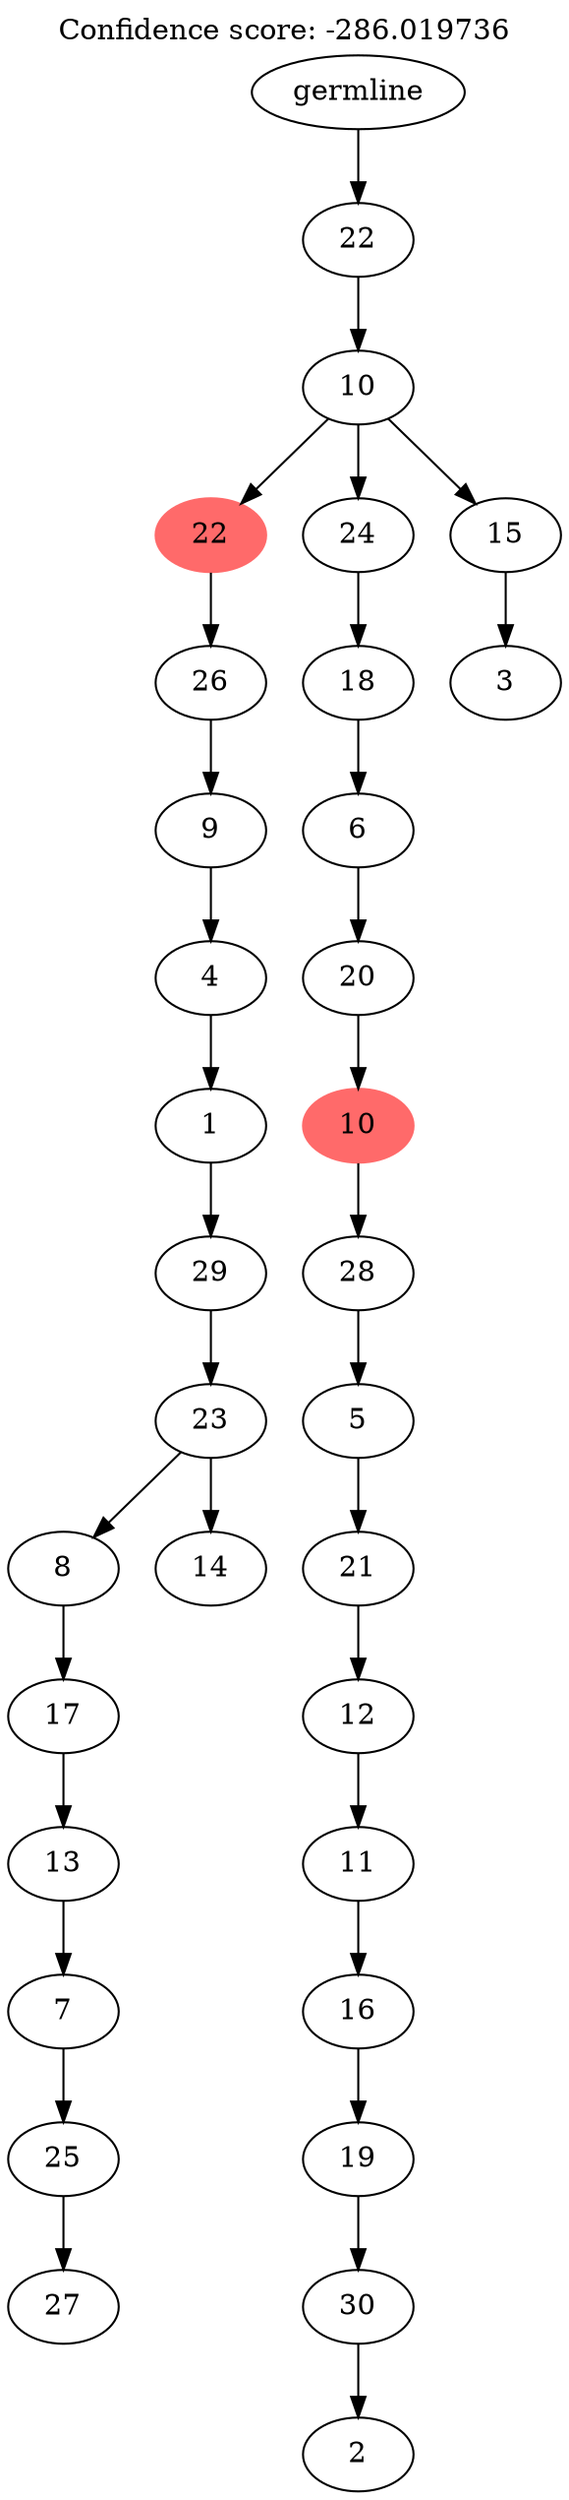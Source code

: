 digraph g {
	"31" -> "32";
	"32" [label="27"];
	"30" -> "31";
	"31" [label="25"];
	"29" -> "30";
	"30" [label="7"];
	"28" -> "29";
	"29" [label="13"];
	"27" -> "28";
	"28" [label="17"];
	"25" -> "26";
	"26" [label="14"];
	"25" -> "27";
	"27" [label="8"];
	"24" -> "25";
	"25" [label="23"];
	"23" -> "24";
	"24" [label="29"];
	"22" -> "23";
	"23" [label="1"];
	"21" -> "22";
	"22" [label="4"];
	"20" -> "21";
	"21" [label="9"];
	"19" -> "20";
	"20" [label="26"];
	"17" -> "18";
	"18" [label="2"];
	"16" -> "17";
	"17" [label="30"];
	"15" -> "16";
	"16" [label="19"];
	"14" -> "15";
	"15" [label="16"];
	"13" -> "14";
	"14" [label="11"];
	"12" -> "13";
	"13" [label="12"];
	"11" -> "12";
	"12" [label="21"];
	"10" -> "11";
	"11" [label="5"];
	"9" -> "10";
	"10" [label="28"];
	"8" -> "9";
	"9" [color=indianred1, style=filled, label="10"];
	"7" -> "8";
	"8" [label="20"];
	"6" -> "7";
	"7" [label="6"];
	"5" -> "6";
	"6" [label="18"];
	"3" -> "4";
	"4" [label="3"];
	"2" -> "3";
	"3" [label="15"];
	"2" -> "5";
	"5" [label="24"];
	"2" -> "19";
	"19" [color=indianred1, style=filled, label="22"];
	"1" -> "2";
	"2" [label="10"];
	"0" -> "1";
	"1" [label="22"];
	"0" [label="germline"];
	labelloc="t";
	label="Confidence score: -286.019736";
}
